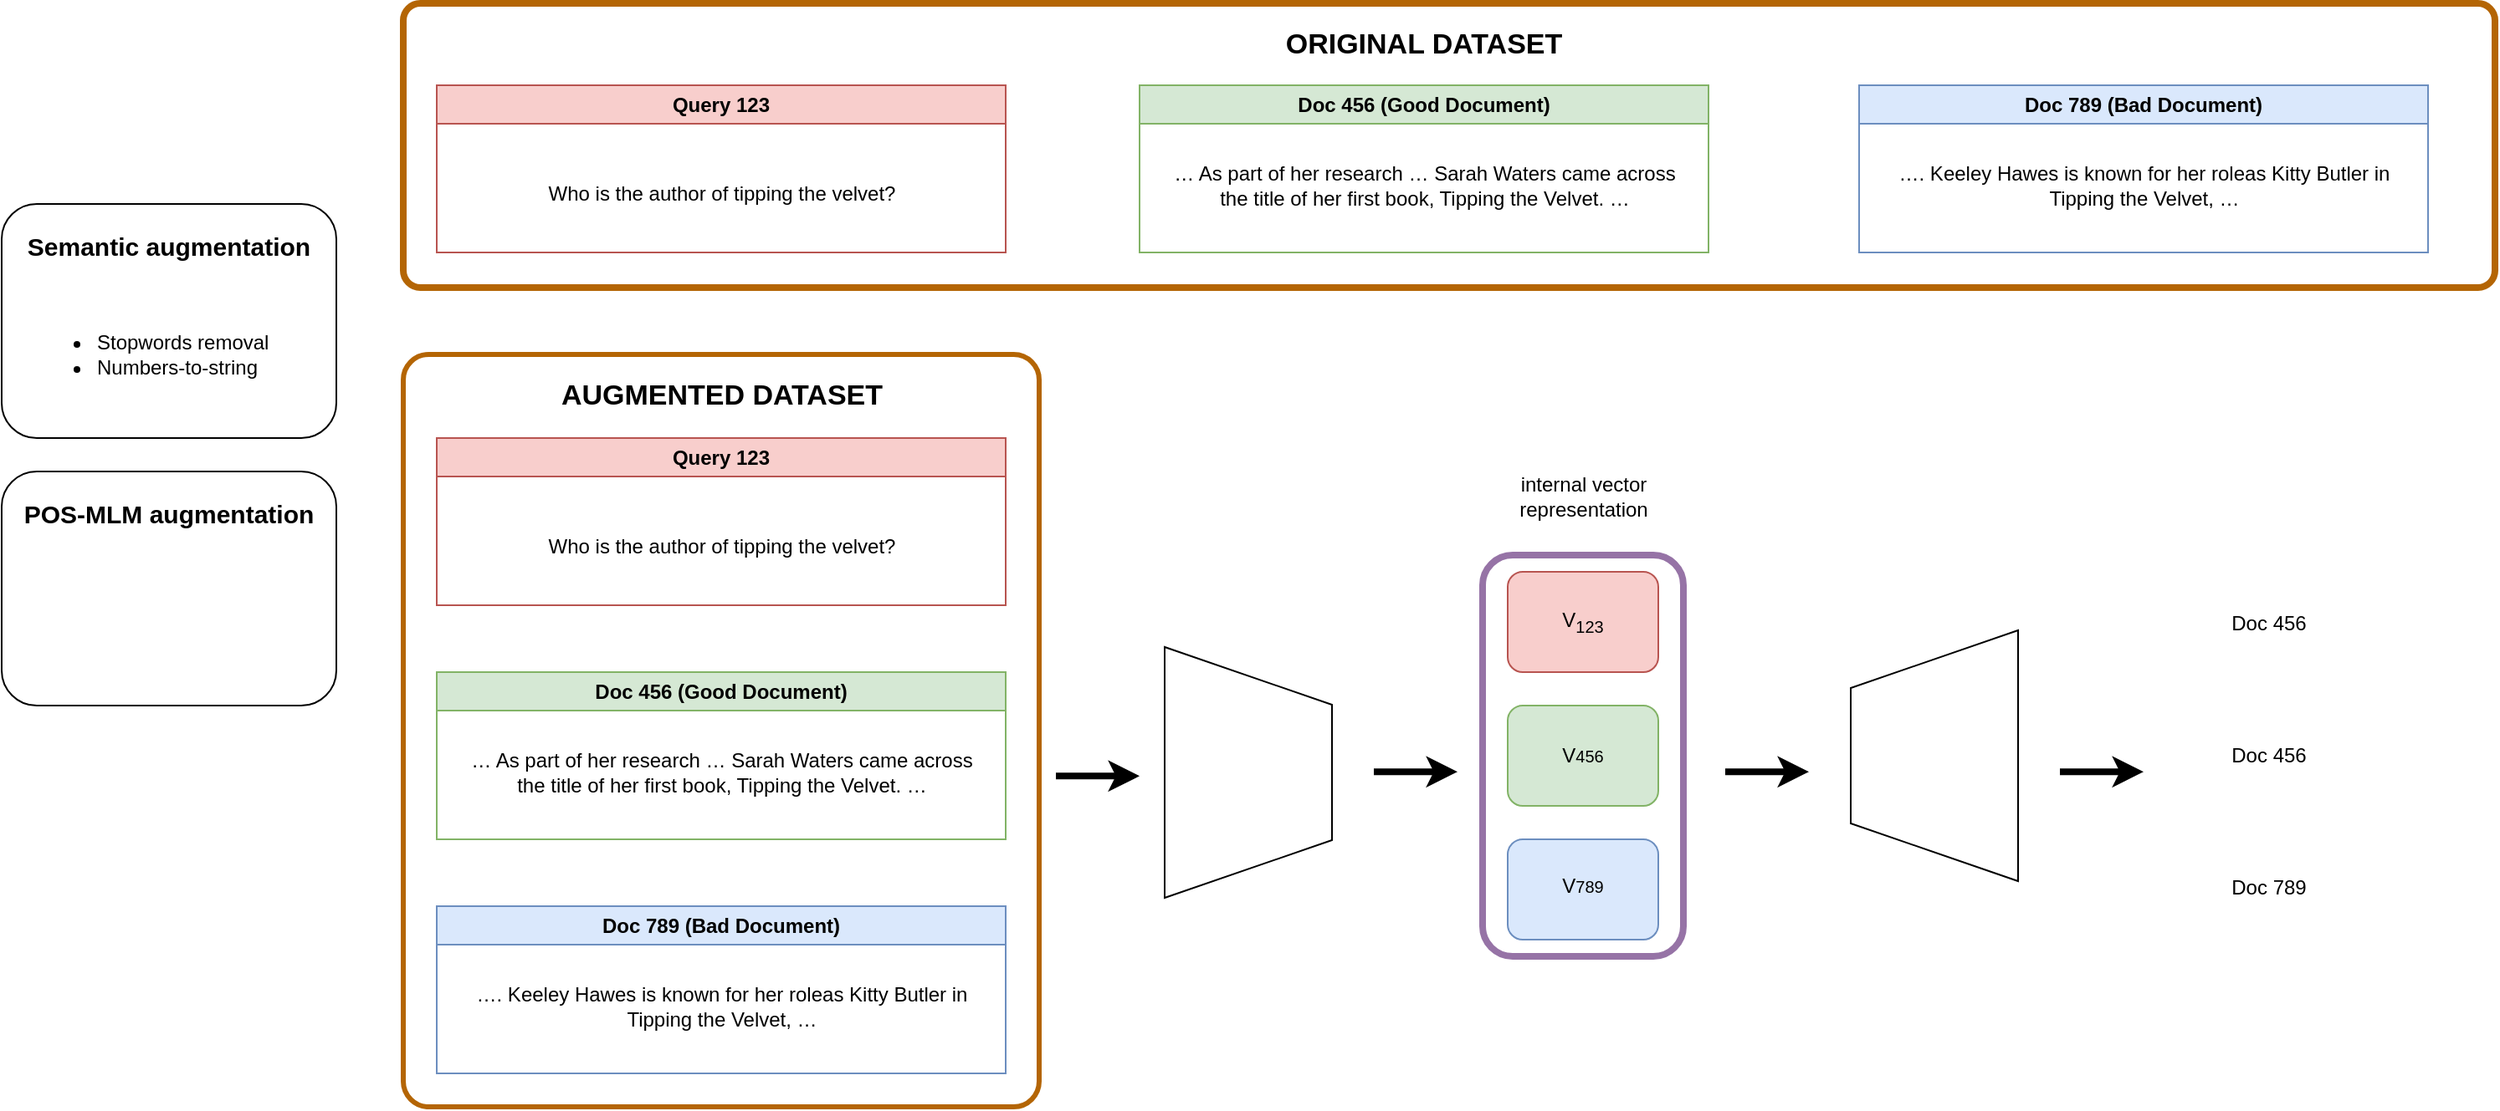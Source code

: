 <mxfile version="25.0.3">
  <diagram name="Pagina-1" id="7XpyLbtJi4zl0HCKEVlX">
    <mxGraphModel dx="3307" dy="2611" grid="1" gridSize="10" guides="1" tooltips="1" connect="1" arrows="1" fold="1" page="1" pageScale="1" pageWidth="827" pageHeight="1169" math="0" shadow="0">
      <root>
        <mxCell id="0" />
        <mxCell id="1" parent="0" />
        <mxCell id="Id2394FtnwDAoE4dz5dc-89" value="" style="rounded=1;whiteSpace=wrap;html=1;arcSize=4;fillColor=none;strokeColor=#b46504;strokeWidth=3;" vertex="1" parent="1">
          <mxGeometry x="-220" y="210" width="380" height="450" as="geometry" />
        </mxCell>
        <mxCell id="Id2394FtnwDAoE4dz5dc-86" value="" style="rounded=1;whiteSpace=wrap;html=1;arcSize=6;fillColor=none;strokeColor=#b46504;strokeWidth=4;" vertex="1" parent="1">
          <mxGeometry x="-220" width="1250" height="170" as="geometry" />
        </mxCell>
        <mxCell id="Id2394FtnwDAoE4dz5dc-20" value="" style="rounded=1;whiteSpace=wrap;html=1;fillColor=none;strokeColor=#9673a6;strokeWidth=4;" vertex="1" parent="1">
          <mxGeometry x="425" y="330" width="120" height="240" as="geometry" />
        </mxCell>
        <mxCell id="Id2394FtnwDAoE4dz5dc-25" value="" style="rounded=1;whiteSpace=wrap;html=1;fillColor=#dae8fc;strokeColor=#6c8ebf;" vertex="1" parent="1">
          <mxGeometry x="440" y="500" width="90" height="60" as="geometry" />
        </mxCell>
        <mxCell id="Id2394FtnwDAoE4dz5dc-24" value="" style="rounded=1;whiteSpace=wrap;html=1;fillColor=#d5e8d4;strokeColor=#82b366;" vertex="1" parent="1">
          <mxGeometry x="440" y="420" width="90" height="60" as="geometry" />
        </mxCell>
        <mxCell id="Id2394FtnwDAoE4dz5dc-23" value="" style="rounded=1;whiteSpace=wrap;html=1;fillColor=#f8cecc;strokeColor=#b85450;" vertex="1" parent="1">
          <mxGeometry x="440" y="340" width="90" height="60" as="geometry" />
        </mxCell>
        <mxCell id="Id2394FtnwDAoE4dz5dc-3" value="Query 123" style="swimlane;whiteSpace=wrap;html=1;fillColor=#f8cecc;strokeColor=#b85450;" vertex="1" parent="1">
          <mxGeometry x="-200" y="260" width="340" height="100" as="geometry">
            <mxRectangle x="-280" y="200" width="100" height="30" as="alternateBounds" />
          </mxGeometry>
        </mxCell>
        <mxCell id="Id2394FtnwDAoE4dz5dc-4" value="Who is the author of tipping the velvet?" style="text;html=1;align=center;verticalAlign=middle;resizable=0;points=[];autosize=1;strokeColor=none;fillColor=none;" vertex="1" parent="Id2394FtnwDAoE4dz5dc-3">
          <mxGeometry x="55" y="50" width="230" height="30" as="geometry" />
        </mxCell>
        <mxCell id="Id2394FtnwDAoE4dz5dc-6" value="Doc 456 (Good Document)" style="swimlane;whiteSpace=wrap;html=1;fillColor=#d5e8d4;strokeColor=#82b366;glass=0;" vertex="1" parent="1">
          <mxGeometry x="-200" y="400" width="340" height="100" as="geometry">
            <mxRectangle x="-280" y="200" width="100" height="30" as="alternateBounds" />
          </mxGeometry>
        </mxCell>
        <mxCell id="Id2394FtnwDAoE4dz5dc-7" value="&lt;div&gt;… As part of her research … Sarah Waters came across&lt;/div&gt;&lt;div&gt;the title of her first book, Tipping the Velvet. …&lt;/div&gt;" style="text;html=1;align=center;verticalAlign=middle;resizable=0;points=[];autosize=1;strokeColor=none;fillColor=none;" vertex="1" parent="Id2394FtnwDAoE4dz5dc-6">
          <mxGeometry x="10" y="40" width="320" height="40" as="geometry" />
        </mxCell>
        <mxCell id="Id2394FtnwDAoE4dz5dc-14" value="V&lt;sub&gt;123&lt;/sub&gt;" style="text;html=1;align=center;verticalAlign=middle;whiteSpace=wrap;rounded=0;fillColor=none;strokeColor=none;" vertex="1" parent="1">
          <mxGeometry x="465" y="357.5" width="40" height="25" as="geometry" />
        </mxCell>
        <mxCell id="Id2394FtnwDAoE4dz5dc-15" value="Doc 789 (Bad Document)" style="swimlane;whiteSpace=wrap;html=1;fillColor=#dae8fc;strokeColor=#6c8ebf;" vertex="1" parent="1">
          <mxGeometry x="-200" y="540" width="340" height="100" as="geometry">
            <mxRectangle x="-280" y="200" width="100" height="30" as="alternateBounds" />
          </mxGeometry>
        </mxCell>
        <mxCell id="Id2394FtnwDAoE4dz5dc-16" value="&lt;div&gt;…. Keeley Hawes is known for her roleas Kitty Butler in&lt;/div&gt;&lt;div&gt;Tipping the Velvet, …&lt;/div&gt;" style="text;html=1;align=center;verticalAlign=middle;resizable=0;points=[];autosize=1;strokeColor=none;fillColor=none;" vertex="1" parent="Id2394FtnwDAoE4dz5dc-15">
          <mxGeometry x="10" y="40" width="320" height="40" as="geometry" />
        </mxCell>
        <mxCell id="Id2394FtnwDAoE4dz5dc-18" value="V&lt;span style=&quot;font-size: 10px;&quot;&gt;456&lt;/span&gt;" style="text;html=1;align=center;verticalAlign=middle;whiteSpace=wrap;rounded=0;fillColor=none;strokeColor=none;" vertex="1" parent="1">
          <mxGeometry x="465" y="437.5" width="40" height="25" as="geometry" />
        </mxCell>
        <mxCell id="Id2394FtnwDAoE4dz5dc-19" value="V&lt;span style=&quot;font-size: 10px;&quot;&gt;789&lt;/span&gt;" style="text;html=1;align=center;verticalAlign=middle;whiteSpace=wrap;rounded=0;fillColor=none;strokeColor=none;" vertex="1" parent="1">
          <mxGeometry x="465" y="515" width="40" height="25" as="geometry" />
        </mxCell>
        <mxCell id="Id2394FtnwDAoE4dz5dc-32" value="internal vector representation" style="text;html=1;align=center;verticalAlign=middle;whiteSpace=wrap;rounded=0;" vertex="1" parent="1">
          <mxGeometry x="422.5" y="270" width="125" height="50" as="geometry" />
        </mxCell>
        <mxCell id="Id2394FtnwDAoE4dz5dc-33" value="Doc 456" style="text;html=1;align=center;verticalAlign=middle;whiteSpace=wrap;rounded=0;fillColor=none;strokeColor=none;" vertex="1" parent="1">
          <mxGeometry x="860" y="358.75" width="70" height="25" as="geometry" />
        </mxCell>
        <mxCell id="Id2394FtnwDAoE4dz5dc-34" value="Doc 456" style="text;html=1;align=center;verticalAlign=middle;whiteSpace=wrap;rounded=0;fillColor=none;strokeColor=none;" vertex="1" parent="1">
          <mxGeometry x="860" y="437.5" width="70" height="25" as="geometry" />
        </mxCell>
        <mxCell id="Id2394FtnwDAoE4dz5dc-35" value="Doc 789" style="text;html=1;align=center;verticalAlign=middle;whiteSpace=wrap;rounded=0;fillColor=none;strokeColor=none;" vertex="1" parent="1">
          <mxGeometry x="860" y="516.25" width="70" height="25" as="geometry" />
        </mxCell>
        <mxCell id="Id2394FtnwDAoE4dz5dc-79" value="Query 123" style="swimlane;whiteSpace=wrap;html=1;fillColor=#f8cecc;strokeColor=#b85450;" vertex="1" parent="1">
          <mxGeometry x="-200" y="49" width="340" height="100" as="geometry">
            <mxRectangle x="-280" y="200" width="100" height="30" as="alternateBounds" />
          </mxGeometry>
        </mxCell>
        <mxCell id="Id2394FtnwDAoE4dz5dc-80" value="Who is the author of tipping the velvet?" style="text;html=1;align=center;verticalAlign=middle;resizable=0;points=[];autosize=1;strokeColor=none;fillColor=none;" vertex="1" parent="Id2394FtnwDAoE4dz5dc-79">
          <mxGeometry x="55" y="50" width="230" height="30" as="geometry" />
        </mxCell>
        <mxCell id="Id2394FtnwDAoE4dz5dc-81" value="Doc 456 (Good Document)" style="swimlane;whiteSpace=wrap;html=1;fillColor=#d5e8d4;strokeColor=#82b366;" vertex="1" parent="1">
          <mxGeometry x="220" y="49" width="340" height="100" as="geometry">
            <mxRectangle x="-280" y="200" width="100" height="30" as="alternateBounds" />
          </mxGeometry>
        </mxCell>
        <mxCell id="Id2394FtnwDAoE4dz5dc-82" value="&lt;div&gt;… As part of her research … Sarah Waters came across&lt;/div&gt;&lt;div&gt;the title of her first book, Tipping the Velvet. …&lt;/div&gt;" style="text;html=1;align=center;verticalAlign=middle;resizable=0;points=[];autosize=1;strokeColor=none;fillColor=none;" vertex="1" parent="Id2394FtnwDAoE4dz5dc-81">
          <mxGeometry x="10" y="40" width="320" height="40" as="geometry" />
        </mxCell>
        <mxCell id="Id2394FtnwDAoE4dz5dc-83" value="Doc 789 (Bad Document)" style="swimlane;whiteSpace=wrap;html=1;fillColor=#dae8fc;strokeColor=#6c8ebf;" vertex="1" parent="1">
          <mxGeometry x="650" y="49" width="340" height="100" as="geometry">
            <mxRectangle x="-280" y="200" width="100" height="30" as="alternateBounds" />
          </mxGeometry>
        </mxCell>
        <mxCell id="Id2394FtnwDAoE4dz5dc-84" value="&lt;div&gt;…. Keeley Hawes is known for her roleas Kitty Butler in&lt;/div&gt;&lt;div&gt;Tipping the Velvet, …&lt;/div&gt;" style="text;html=1;align=center;verticalAlign=middle;resizable=0;points=[];autosize=1;strokeColor=none;fillColor=none;" vertex="1" parent="Id2394FtnwDAoE4dz5dc-83">
          <mxGeometry x="10" y="40" width="320" height="40" as="geometry" />
        </mxCell>
        <mxCell id="Id2394FtnwDAoE4dz5dc-87" value="&lt;b&gt;&lt;font style=&quot;font-size: 17px;&quot;&gt;ORIGINAL DATASET&lt;/font&gt;&lt;/b&gt;" style="text;html=1;align=center;verticalAlign=middle;whiteSpace=wrap;rounded=0;" vertex="1" parent="1">
          <mxGeometry x="305" y="10" width="170" height="30" as="geometry" />
        </mxCell>
        <mxCell id="Id2394FtnwDAoE4dz5dc-90" value="" style="verticalLabelPosition=middle;verticalAlign=middle;html=1;shape=trapezoid;perimeter=trapezoidPerimeter;whiteSpace=wrap;size=0.23;arcSize=10;flipV=1;labelPosition=center;align=center;rotation=-90;" vertex="1" parent="1">
          <mxGeometry x="210" y="410" width="150" height="100" as="geometry" />
        </mxCell>
        <mxCell id="Id2394FtnwDAoE4dz5dc-91" value="" style="verticalLabelPosition=middle;verticalAlign=middle;html=1;shape=trapezoid;perimeter=trapezoidPerimeter;whiteSpace=wrap;size=0.23;arcSize=10;flipV=1;labelPosition=center;align=center;rotation=90;" vertex="1" parent="1">
          <mxGeometry x="620" y="400" width="150" height="100" as="geometry" />
        </mxCell>
        <mxCell id="Id2394FtnwDAoE4dz5dc-93" value="&lt;b&gt;&lt;font style=&quot;font-size: 17px;&quot;&gt;AUGMENTED DATASET&lt;/font&gt;&lt;/b&gt;" style="text;html=1;align=center;verticalAlign=middle;whiteSpace=wrap;rounded=0;" vertex="1" parent="1">
          <mxGeometry x="-132.5" y="220" width="205" height="30" as="geometry" />
        </mxCell>
        <mxCell id="Id2394FtnwDAoE4dz5dc-97" value="" style="rounded=1;whiteSpace=wrap;html=1;" vertex="1" parent="1">
          <mxGeometry x="-460" y="120" width="200" height="140" as="geometry" />
        </mxCell>
        <mxCell id="Id2394FtnwDAoE4dz5dc-98" value="&lt;b&gt;&lt;font style=&quot;font-size: 15px;&quot;&gt;Semantic augmentation&lt;/font&gt;&lt;/b&gt;" style="text;html=1;align=center;verticalAlign=middle;whiteSpace=wrap;rounded=0;" vertex="1" parent="1">
          <mxGeometry x="-460" y="130" width="200" height="30" as="geometry" />
        </mxCell>
        <mxCell id="Id2394FtnwDAoE4dz5dc-99" value="&lt;ul&gt;&lt;li&gt;Stopwords removal&lt;/li&gt;&lt;li&gt;Numbers-to-string&lt;/li&gt;&lt;/ul&gt;" style="text;strokeColor=none;fillColor=none;html=1;whiteSpace=wrap;verticalAlign=middle;overflow=hidden;" vertex="1" parent="1">
          <mxGeometry x="-445" y="170" width="170" height="80" as="geometry" />
        </mxCell>
        <mxCell id="Id2394FtnwDAoE4dz5dc-101" value="" style="rounded=1;whiteSpace=wrap;html=1;" vertex="1" parent="1">
          <mxGeometry x="-460" y="280" width="200" height="140" as="geometry" />
        </mxCell>
        <mxCell id="Id2394FtnwDAoE4dz5dc-102" value="&lt;b&gt;&lt;font style=&quot;font-size: 15px;&quot;&gt;POS-MLM augmentation&lt;/font&gt;&lt;/b&gt;" style="text;html=1;align=center;verticalAlign=middle;whiteSpace=wrap;rounded=0;" vertex="1" parent="1">
          <mxGeometry x="-460" y="290" width="200" height="30" as="geometry" />
        </mxCell>
        <mxCell id="Id2394FtnwDAoE4dz5dc-115" value="" style="endArrow=classic;html=1;rounded=0;strokeWidth=4;" edge="1" parent="1">
          <mxGeometry width="50" height="50" relative="1" as="geometry">
            <mxPoint x="170" y="462.15" as="sourcePoint" />
            <mxPoint x="220" y="462.15" as="targetPoint" />
          </mxGeometry>
        </mxCell>
        <mxCell id="Id2394FtnwDAoE4dz5dc-116" value="" style="endArrow=classic;html=1;rounded=0;strokeWidth=4;" edge="1" parent="1">
          <mxGeometry width="50" height="50" relative="1" as="geometry">
            <mxPoint x="570" y="459.63" as="sourcePoint" />
            <mxPoint x="620" y="459.63" as="targetPoint" />
          </mxGeometry>
        </mxCell>
        <mxCell id="Id2394FtnwDAoE4dz5dc-117" value="" style="endArrow=classic;html=1;rounded=0;strokeWidth=4;" edge="1" parent="1">
          <mxGeometry width="50" height="50" relative="1" as="geometry">
            <mxPoint x="360" y="459.63" as="sourcePoint" />
            <mxPoint x="410" y="459.63" as="targetPoint" />
          </mxGeometry>
        </mxCell>
        <mxCell id="Id2394FtnwDAoE4dz5dc-118" value="" style="endArrow=classic;html=1;rounded=0;strokeWidth=4;" edge="1" parent="1">
          <mxGeometry width="50" height="50" relative="1" as="geometry">
            <mxPoint x="770" y="459.63" as="sourcePoint" />
            <mxPoint x="820" y="459.63" as="targetPoint" />
          </mxGeometry>
        </mxCell>
      </root>
    </mxGraphModel>
  </diagram>
</mxfile>
